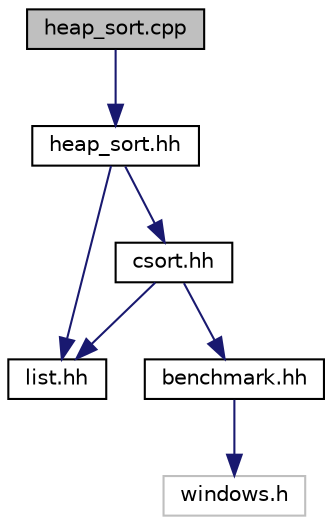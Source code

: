 digraph "heap_sort.cpp"
{
  edge [fontname="Helvetica",fontsize="10",labelfontname="Helvetica",labelfontsize="10"];
  node [fontname="Helvetica",fontsize="10",shape=record];
  Node1 [label="heap_sort.cpp",height=0.2,width=0.4,color="black", fillcolor="grey75", style="filled", fontcolor="black"];
  Node1 -> Node2 [color="midnightblue",fontsize="10",style="solid"];
  Node2 [label="heap_sort.hh",height=0.2,width=0.4,color="black", fillcolor="white", style="filled",URL="$heap__sort_8hh.html"];
  Node2 -> Node3 [color="midnightblue",fontsize="10",style="solid"];
  Node3 [label="list.hh",height=0.2,width=0.4,color="black", fillcolor="white", style="filled",URL="$list_8hh.html"];
  Node2 -> Node4 [color="midnightblue",fontsize="10",style="solid"];
  Node4 [label="csort.hh",height=0.2,width=0.4,color="black", fillcolor="white", style="filled",URL="$csort_8hh.html"];
  Node4 -> Node3 [color="midnightblue",fontsize="10",style="solid"];
  Node4 -> Node5 [color="midnightblue",fontsize="10",style="solid"];
  Node5 [label="benchmark.hh",height=0.2,width=0.4,color="black", fillcolor="white", style="filled",URL="$benchmark_8hh.html"];
  Node5 -> Node6 [color="midnightblue",fontsize="10",style="solid"];
  Node6 [label="windows.h",height=0.2,width=0.4,color="grey75", fillcolor="white", style="filled"];
}
